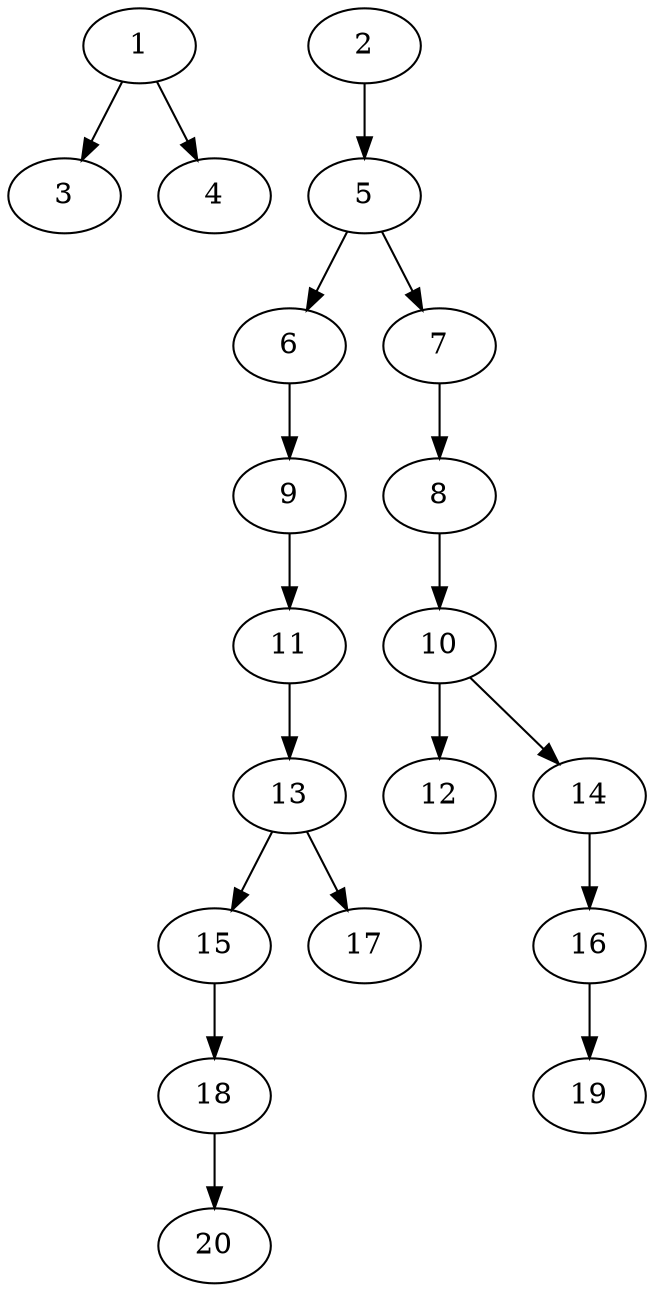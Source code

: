 // DAG (tier=1-easy, mode=compute, n=20, ccr=0.267, fat=0.384, density=0.354, regular=0.773, jump=0.067, mindata=262144, maxdata=2097152)
// DAG automatically generated by daggen at Sun Aug 24 16:33:32 2025
// /home/ermia/Project/Environments/daggen/bin/daggen --dot --ccr 0.267 --fat 0.384 --regular 0.773 --density 0.354 --jump 0.067 --mindata 262144 --maxdata 2097152 -n 20 
digraph G {
  1 [size="731886667665859", alpha="0.14", expect_size="365943333832929"]
  1 -> 3 [size ="23535288320000"]
  1 -> 4 [size ="23535288320000"]
  2 [size="7937189104486187008", alpha="0.05", expect_size="3968594552243093504"]
  2 -> 5 [size ="31832284332032"]
  3 [size="45251981589086208", alpha="0.09", expect_size="22625990794543104"]
  4 [size="537844959243851", alpha="0.16", expect_size="268922479621925"]
  5 [size="40020860522412864", alpha="0.09", expect_size="20010430261206432"]
  5 -> 6 [size ="19816987492352"]
  5 -> 7 [size ="19816987492352"]
  6 [size="53463831404999152", alpha="0.14", expect_size="26731915702499576"]
  6 -> 9 [size ="28369609555968"]
  7 [size="1469711065038336", alpha="0.09", expect_size="734855532519168"]
  7 -> 8 [size ="26817910013952"]
  8 [size="10252326334314206", alpha="0.08", expect_size="5126163167157103"]
  8 -> 10 [size ="15152644620288"]
  9 [size="6809323388916214", alpha="0.10", expect_size="3404661694458107"]
  9 -> 11 [size ="13508687167488"]
  10 [size="944068867156150", alpha="0.16", expect_size="472034433578075"]
  10 -> 12 [size ="21933601062912"]
  10 -> 14 [size ="21933601062912"]
  11 [size="7262797840766533", alpha="0.05", expect_size="3631398920383266"]
  11 -> 13 [size ="11522457731072"]
  12 [size="14663540431853754", alpha="0.03", expect_size="7331770215926877"]
  13 [size="458442422246965248", alpha="0.03", expect_size="229221211123482624"]
  13 -> 15 [size ="4756416233472"]
  13 -> 17 [size ="4756416233472"]
  14 [size="311511323689091072", alpha="0.02", expect_size="155755661844545536"]
  14 -> 16 [size ="3676257124352"]
  15 [size="90521729357754032", alpha="0.12", expect_size="45260864678877016"]
  15 -> 18 [size ="34807429988352"]
  16 [size="108305680773326", alpha="0.14", expect_size="54152840386663"]
  16 -> 19 [size ="1813826764800"]
  17 [size="288080162833473", alpha="0.15", expect_size="144040081416736"]
  18 [size="4195092529152000000", alpha="0.05", expect_size="2097546264576000000"]
  18 -> 20 [size ="20808990720000"]
  19 [size="58918361366528000", alpha="0.10", expect_size="29459180683264000"]
  20 [size="272993394390344", alpha="0.13", expect_size="136496697195172"]
}